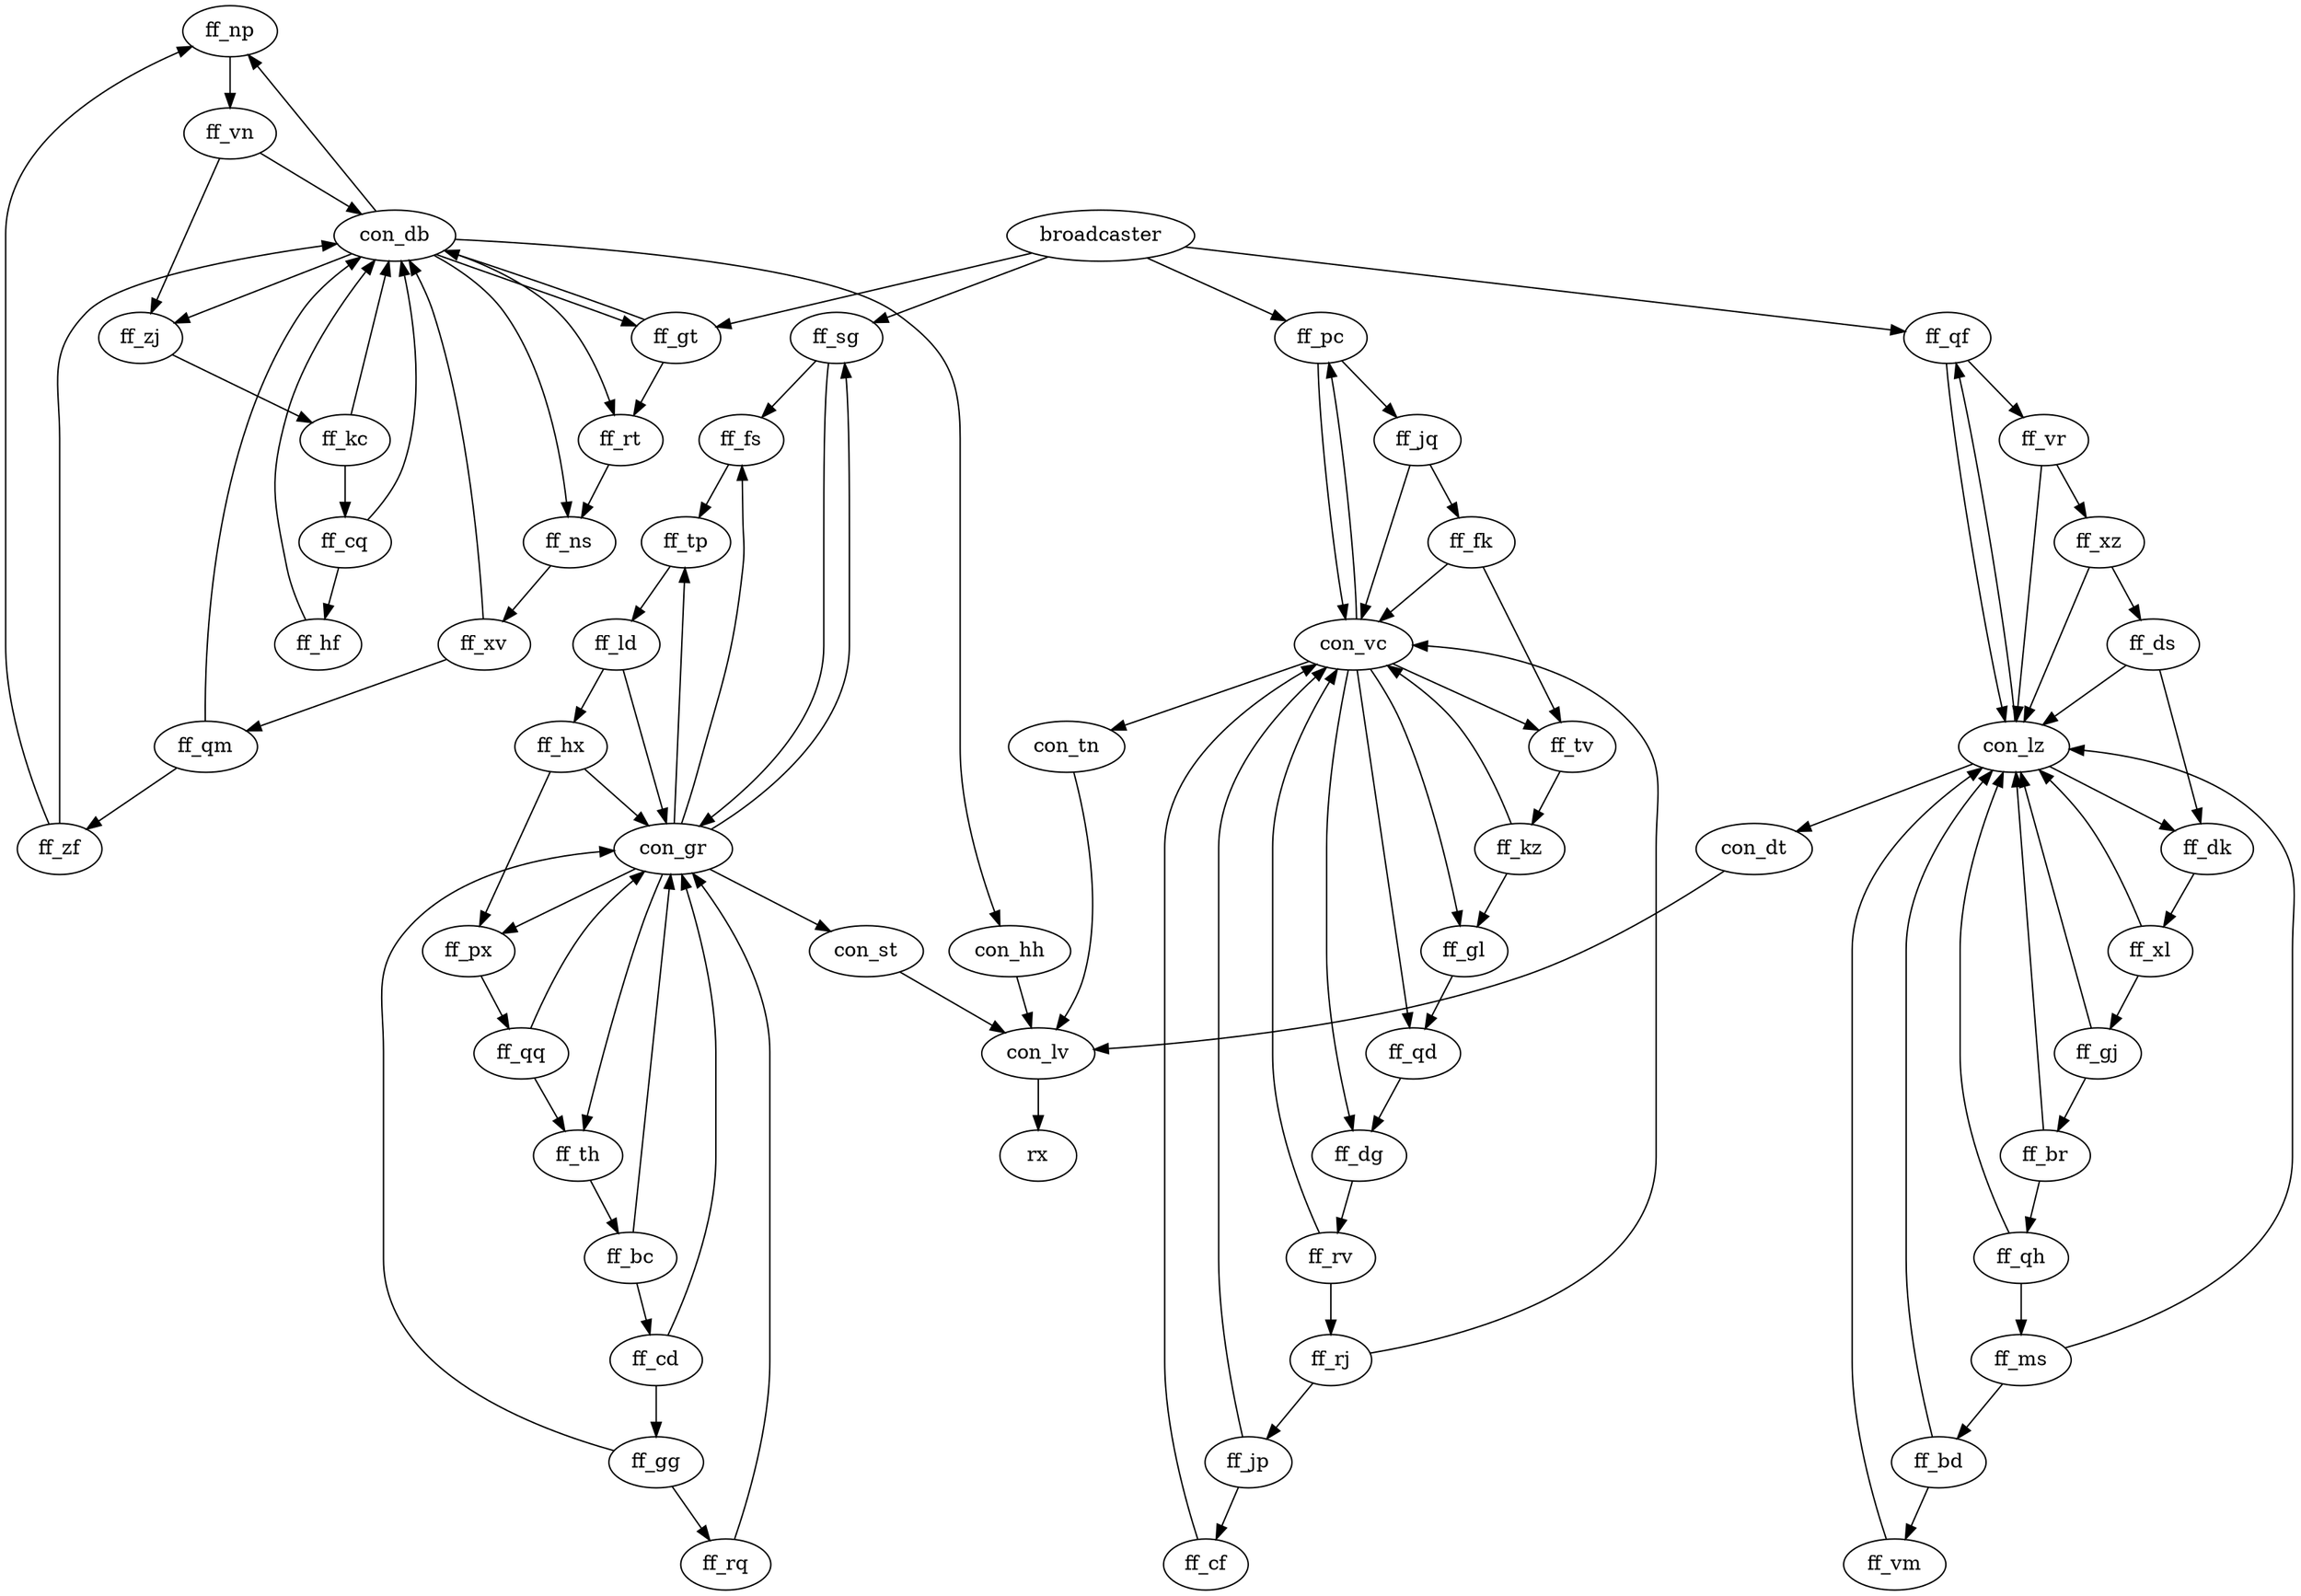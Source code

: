 digraph G {
ff_np -> ff_vn
con_lv -> rx
ff_rt -> ff_ns
ff_th -> ff_bc
ff_gt -> ff_rt
ff_gt -> con_db
ff_zf -> con_db
ff_zf -> ff_np
ff_sg -> ff_fs
ff_sg -> con_gr
ff_vn -> con_db
ff_vn -> ff_zj
ff_qh -> ff_ms
ff_qh -> con_lz
ff_rv -> ff_rj
ff_rv -> con_vc
ff_br -> con_lz
ff_br -> ff_qh
ff_pc -> ff_jq
ff_pc -> con_vc
ff_dk -> ff_xl
ff_qq -> ff_th
ff_qq -> con_gr
ff_ns -> ff_xv
con_vc -> ff_gl
con_vc -> ff_tv
con_vc -> ff_pc
con_vc -> ff_qd
con_vc -> con_tn
con_vc -> ff_dg
ff_bd -> con_lz
ff_bd -> ff_vm
ff_ms -> con_lz
ff_ms -> ff_bd
ff_dg -> ff_rv
ff_cf -> con_vc
ff_kc -> ff_cq
ff_kc -> con_db
ff_ds -> ff_dk
ff_ds -> con_lz
ff_zj -> ff_kc
ff_qm -> con_db
ff_qm -> ff_zf
ff_gl -> ff_qd
ff_hf -> con_db
ff_hx -> ff_px
ff_hx -> con_gr
ff_fk -> ff_tv
ff_fk -> con_vc
ff_tp -> ff_ld
ff_gg -> ff_rq
ff_gg -> con_gr
ff_xl -> ff_gj
ff_xl -> con_lz
ff_vm -> con_lz
ff_qf -> con_lz
ff_qf -> ff_vr
ff_px -> ff_qq
ff_fs -> ff_tp
ff_bc -> ff_cd
ff_bc -> con_gr
ff_vr -> ff_xz
ff_vr -> con_lz
ff_xv -> ff_qm
ff_xv -> con_db
ff_rq -> con_gr
ff_cq -> ff_hf
ff_cq -> con_db
con_lz -> con_dt
con_lz -> ff_dk
con_lz -> ff_qf
con_gr -> ff_tp
con_gr -> ff_fs
con_gr -> ff_px
con_gr -> con_st
con_gr -> ff_th
con_gr -> ff_sg
con_st -> con_lv
con_tn -> con_lv
ff_xz -> ff_ds
ff_xz -> con_lz
con_hh -> con_lv
con_db -> ff_np
con_db -> ff_gt
con_db -> ff_zj
con_db -> ff_ns
con_db -> con_hh
con_db -> ff_rt
ff_qd -> ff_dg
ff_jq -> con_vc
ff_jq -> ff_fk
ff_jp -> ff_cf
ff_jp -> con_vc
ff_rj -> ff_jp
ff_rj -> con_vc
ff_tv -> ff_kz
ff_cd -> ff_gg
ff_cd -> con_gr
con_dt -> con_lv
ff_ld -> ff_hx
ff_ld -> con_gr
ff_kz -> ff_gl
ff_kz -> con_vc
broadcaster -> ff_pc
broadcaster -> ff_sg
broadcaster -> ff_qf
broadcaster -> ff_gt
ff_gj -> con_lz
ff_gj -> ff_br
}
